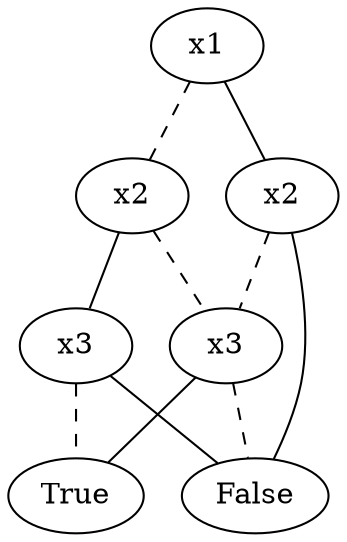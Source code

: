 graph compressed_bdd_tree_1 {
	140331402836096 [label=x1]
	140331402457728 [label=x2]
	140331402836096 -- 140331402457728 [style=dashed]
	140331402836144 [label=x3]
	140331402457728 -- 140331402836144 [style=dashed]
	140331402834128 [label=False]
	140331402836144 -- 140331402834128 [style=dashed]
	140331402834176 [label=True]
	140331402836144 -- 140331402834176
	140331402835184 [label=x3]
	140331402457728 -- 140331402835184
	140331402835184 -- 140331402834176 [style=dashed]
	140331402835184 -- 140331402834128
	140331402834272 [label=x2]
	140331402836096 -- 140331402834272
	140331402834272 -- 140331402836144 [style=dashed]
	140331402834272 -- 140331402834128
}

